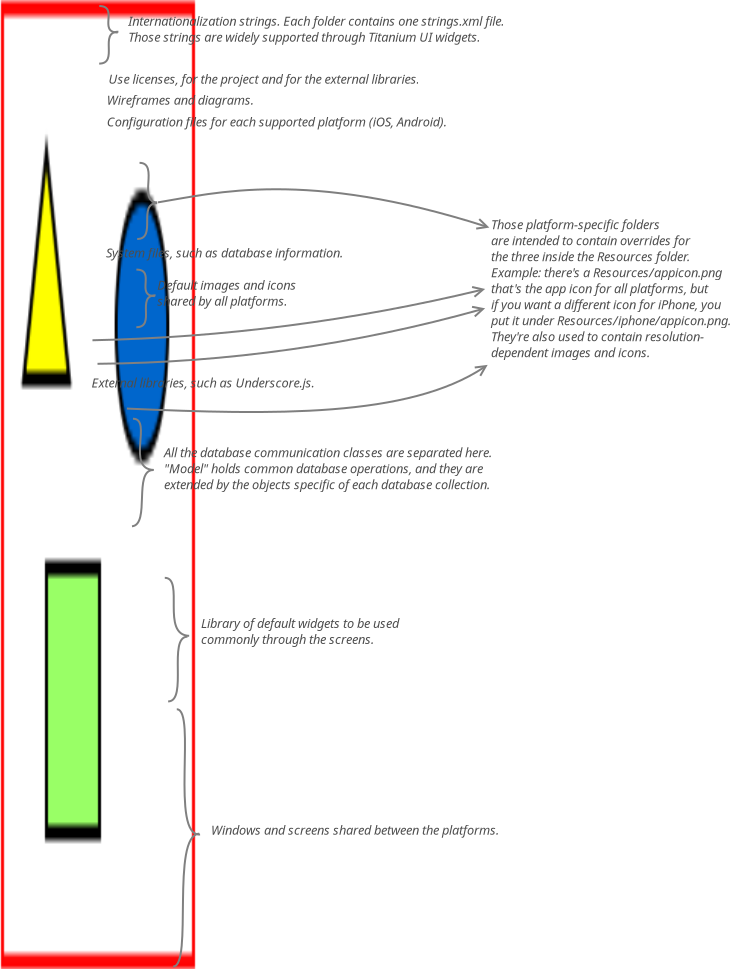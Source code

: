 <?xml version="1.0" encoding="UTF-8"?>
<dia:diagram xmlns:dia="http://www.lysator.liu.se/~alla/dia/">
  <dia:layer name="Segundo Plano" visible="true" active="true">
    <dia:object type="Standard - Image" version="0" id="O0">
      <dia:attribute name="obj_pos">
        <dia:point val="3.616,9.965"/>
      </dia:attribute>
      <dia:attribute name="obj_bb">
        <dia:rectangle val="3.566,9.915;13.366,58.415"/>
      </dia:attribute>
      <dia:attribute name="elem_corner">
        <dia:point val="3.616,9.965"/>
      </dia:attribute>
      <dia:attribute name="elem_width">
        <dia:real val="9.7"/>
      </dia:attribute>
      <dia:attribute name="elem_height">
        <dia:real val="48.4"/>
      </dia:attribute>
      <dia:attribute name="draw_border">
        <dia:boolean val="false"/>
      </dia:attribute>
      <dia:attribute name="keep_aspect">
        <dia:boolean val="true"/>
      </dia:attribute>
      <dia:attribute name="file">
        <dia:string>#/home/igoru/Imagens/screenshots/Seleção_101.png#</dia:string>
      </dia:attribute>
    </dia:object>
    <dia:object type="Standard - Text" version="1" id="O1">
      <dia:attribute name="obj_pos">
        <dia:point val="8.988,14.107"/>
      </dia:attribute>
      <dia:attribute name="obj_bb">
        <dia:rectangle val="8.988,13.512;27.488,14.259"/>
      </dia:attribute>
      <dia:attribute name="text">
        <dia:composite type="text">
          <dia:attribute name="string">
            <dia:string>#Use licenses, for the project and for the external libraries.#</dia:string>
          </dia:attribute>
          <dia:attribute name="font">
            <dia:font family="sans" style="8" name="Helvetica-Oblique"/>
          </dia:attribute>
          <dia:attribute name="height">
            <dia:real val="0.8"/>
          </dia:attribute>
          <dia:attribute name="pos">
            <dia:point val="8.988,14.107"/>
          </dia:attribute>
          <dia:attribute name="color">
            <dia:color val="#4d4d4d"/>
          </dia:attribute>
          <dia:attribute name="alignment">
            <dia:enum val="0"/>
          </dia:attribute>
        </dia:composite>
      </dia:attribute>
      <dia:attribute name="valign">
        <dia:enum val="3"/>
      </dia:attribute>
    </dia:object>
    <dia:object type="Standard - Text" version="1" id="O2">
      <dia:attribute name="obj_pos">
        <dia:point val="8.903,15.153"/>
      </dia:attribute>
      <dia:attribute name="obj_bb">
        <dia:rectangle val="8.903,14.559;17.378,15.306"/>
      </dia:attribute>
      <dia:attribute name="text">
        <dia:composite type="text">
          <dia:attribute name="string">
            <dia:string>#Wireframes and diagrams.#</dia:string>
          </dia:attribute>
          <dia:attribute name="font">
            <dia:font family="sans" style="8" name="Helvetica-Oblique"/>
          </dia:attribute>
          <dia:attribute name="height">
            <dia:real val="0.8"/>
          </dia:attribute>
          <dia:attribute name="pos">
            <dia:point val="8.903,15.153"/>
          </dia:attribute>
          <dia:attribute name="color">
            <dia:color val="#4d4d4d"/>
          </dia:attribute>
          <dia:attribute name="alignment">
            <dia:enum val="0"/>
          </dia:attribute>
        </dia:composite>
      </dia:attribute>
      <dia:attribute name="valign">
        <dia:enum val="3"/>
      </dia:attribute>
    </dia:object>
    <dia:object type="Standard - Text" version="1" id="O3">
      <dia:attribute name="obj_pos">
        <dia:point val="8.903,16.242"/>
      </dia:attribute>
      <dia:attribute name="obj_bb">
        <dia:rectangle val="8.903,15.648;28.843,16.395"/>
      </dia:attribute>
      <dia:attribute name="text">
        <dia:composite type="text">
          <dia:attribute name="string">
            <dia:string>#Configuration files for each supported platform (iOS, Android).#</dia:string>
          </dia:attribute>
          <dia:attribute name="font">
            <dia:font family="sans" style="8" name="Helvetica-Oblique"/>
          </dia:attribute>
          <dia:attribute name="height">
            <dia:real val="0.8"/>
          </dia:attribute>
          <dia:attribute name="pos">
            <dia:point val="8.903,16.242"/>
          </dia:attribute>
          <dia:attribute name="color">
            <dia:color val="#4d4d4d"/>
          </dia:attribute>
          <dia:attribute name="alignment">
            <dia:enum val="0"/>
          </dia:attribute>
        </dia:composite>
      </dia:attribute>
      <dia:attribute name="valign">
        <dia:enum val="3"/>
      </dia:attribute>
    </dia:object>
    <dia:object type="Standard - Text" version="1" id="O4">
      <dia:attribute name="obj_pos">
        <dia:point val="8.861,22.793"/>
      </dia:attribute>
      <dia:attribute name="obj_bb">
        <dia:rectangle val="8.861,22.198;22.856,22.946"/>
      </dia:attribute>
      <dia:attribute name="text">
        <dia:composite type="text">
          <dia:attribute name="string">
            <dia:string>#System files, such as database information.#</dia:string>
          </dia:attribute>
          <dia:attribute name="font">
            <dia:font family="sans" style="8" name="Helvetica-Oblique"/>
          </dia:attribute>
          <dia:attribute name="height">
            <dia:real val="0.8"/>
          </dia:attribute>
          <dia:attribute name="pos">
            <dia:point val="8.861,22.793"/>
          </dia:attribute>
          <dia:attribute name="color">
            <dia:color val="#4d4d4d"/>
          </dia:attribute>
          <dia:attribute name="alignment">
            <dia:enum val="0"/>
          </dia:attribute>
        </dia:composite>
      </dia:attribute>
      <dia:attribute name="valign">
        <dia:enum val="3"/>
      </dia:attribute>
    </dia:object>
    <dia:object type="Standard - Text" version="1" id="O5">
      <dia:attribute name="obj_pos">
        <dia:point val="11.426,24.408"/>
      </dia:attribute>
      <dia:attribute name="obj_bb">
        <dia:rectangle val="11.426,23.813;19.766,25.36"/>
      </dia:attribute>
      <dia:attribute name="text">
        <dia:composite type="text">
          <dia:attribute name="string">
            <dia:string>#Default images and icons 
shared by all platforms.#</dia:string>
          </dia:attribute>
          <dia:attribute name="font">
            <dia:font family="sans" style="8" name="Helvetica-Oblique"/>
          </dia:attribute>
          <dia:attribute name="height">
            <dia:real val="0.8"/>
          </dia:attribute>
          <dia:attribute name="pos">
            <dia:point val="11.426,24.408"/>
          </dia:attribute>
          <dia:attribute name="color">
            <dia:color val="#4d4d4d"/>
          </dia:attribute>
          <dia:attribute name="alignment">
            <dia:enum val="0"/>
          </dia:attribute>
        </dia:composite>
      </dia:attribute>
      <dia:attribute name="valign">
        <dia:enum val="3"/>
      </dia:attribute>
    </dia:object>
    <dia:object type="Standard - Arc" version="0" id="O6">
      <dia:attribute name="obj_pos">
        <dia:point val="8.441,28.105"/>
      </dia:attribute>
      <dia:attribute name="obj_bb">
        <dia:rectangle val="8.384,25.192;27.88,28.162"/>
      </dia:attribute>
      <dia:attribute name="conn_endpoints">
        <dia:point val="8.441,28.105"/>
        <dia:point val="27.824,25.33"/>
      </dia:attribute>
      <dia:attribute name="arc_color">
        <dia:color val="#808080"/>
      </dia:attribute>
      <dia:attribute name="curve_distance">
        <dia:real val="0.656"/>
      </dia:attribute>
      <dia:attribute name="line_width">
        <dia:real val="0.1"/>
      </dia:attribute>
      <dia:attribute name="end_arrow">
        <dia:enum val="1"/>
      </dia:attribute>
      <dia:attribute name="end_arrow_length">
        <dia:real val="0.5"/>
      </dia:attribute>
      <dia:attribute name="end_arrow_width">
        <dia:real val="0.5"/>
      </dia:attribute>
    </dia:object>
    <dia:object type="Standard - Arc" version="0" id="O7">
      <dia:attribute name="obj_pos">
        <dia:point val="8.189,26.928"/>
      </dia:attribute>
      <dia:attribute name="obj_bb">
        <dia:rectangle val="8.133,24.199;27.88,26.984"/>
      </dia:attribute>
      <dia:attribute name="conn_endpoints">
        <dia:point val="8.189,26.928"/>
        <dia:point val="27.824,24.363"/>
      </dia:attribute>
      <dia:attribute name="arc_color">
        <dia:color val="#808080"/>
      </dia:attribute>
      <dia:attribute name="curve_distance">
        <dia:real val="0.542"/>
      </dia:attribute>
      <dia:attribute name="line_width">
        <dia:real val="0.1"/>
      </dia:attribute>
      <dia:attribute name="end_arrow">
        <dia:enum val="1"/>
      </dia:attribute>
      <dia:attribute name="end_arrow_length">
        <dia:real val="0.5"/>
      </dia:attribute>
      <dia:attribute name="end_arrow_width">
        <dia:real val="0.5"/>
      </dia:attribute>
    </dia:object>
    <dia:object type="Standard - Text" version="1" id="O8">
      <dia:attribute name="obj_pos">
        <dia:point val="28.118,21.378"/>
      </dia:attribute>
      <dia:attribute name="obj_bb">
        <dia:rectangle val="28.118,20.783;42.335,27.931"/>
      </dia:attribute>
      <dia:attribute name="text">
        <dia:composite type="text">
          <dia:attribute name="string">
            <dia:string>#Those platform-specific folders 
are intended to contain overrides for 
the three inside the Resources folder. 
Example: there's a Resources/appicon.png 
that's the app icon for all platforms, but 
if you want a different icon for iPhone, you 
put it under Resources/iphone/appicon.png. 
They're also used to contain resolution- 
dependent images and icons. #</dia:string>
          </dia:attribute>
          <dia:attribute name="font">
            <dia:font family="sans" style="8" name="Helvetica-Oblique"/>
          </dia:attribute>
          <dia:attribute name="height">
            <dia:real val="0.8"/>
          </dia:attribute>
          <dia:attribute name="pos">
            <dia:point val="28.118,21.378"/>
          </dia:attribute>
          <dia:attribute name="color">
            <dia:color val="#4d4d4d"/>
          </dia:attribute>
          <dia:attribute name="alignment">
            <dia:enum val="0"/>
          </dia:attribute>
        </dia:composite>
      </dia:attribute>
      <dia:attribute name="valign">
        <dia:enum val="3"/>
      </dia:attribute>
    </dia:object>
    <dia:object type="Standard - Text" version="1" id="O9">
      <dia:attribute name="obj_pos">
        <dia:point val="8.147,29.285"/>
      </dia:attribute>
      <dia:attribute name="obj_bb">
        <dia:rectangle val="8.147,28.69;21.194,29.437"/>
      </dia:attribute>
      <dia:attribute name="text">
        <dia:composite type="text">
          <dia:attribute name="string">
            <dia:string>#External libraries, such as Underscore.js.#</dia:string>
          </dia:attribute>
          <dia:attribute name="font">
            <dia:font family="sans" style="8" name="Helvetica-Oblique"/>
          </dia:attribute>
          <dia:attribute name="height">
            <dia:real val="0.8"/>
          </dia:attribute>
          <dia:attribute name="pos">
            <dia:point val="8.147,29.285"/>
          </dia:attribute>
          <dia:attribute name="color">
            <dia:color val="#4d4d4d"/>
          </dia:attribute>
          <dia:attribute name="alignment">
            <dia:enum val="0"/>
          </dia:attribute>
        </dia:composite>
      </dia:attribute>
      <dia:attribute name="valign">
        <dia:enum val="3"/>
      </dia:attribute>
    </dia:object>
    <dia:object type="Standard - Text" version="1" id="O10">
      <dia:attribute name="obj_pos">
        <dia:point val="11.762,32.775"/>
      </dia:attribute>
      <dia:attribute name="obj_bb">
        <dia:rectangle val="11.762,32.179;31.582,34.527"/>
      </dia:attribute>
      <dia:attribute name="text">
        <dia:composite type="text">
          <dia:attribute name="string">
            <dia:string>#All the database communication classes are separated here.
"Model" holds common database operations, and they are 
extended by the objects specific of each database collection. #</dia:string>
          </dia:attribute>
          <dia:attribute name="font">
            <dia:font family="sans" style="8" name="Helvetica-Oblique"/>
          </dia:attribute>
          <dia:attribute name="height">
            <dia:real val="0.8"/>
          </dia:attribute>
          <dia:attribute name="pos">
            <dia:point val="11.762,32.775"/>
          </dia:attribute>
          <dia:attribute name="color">
            <dia:color val="#4d4d4d"/>
          </dia:attribute>
          <dia:attribute name="alignment">
            <dia:enum val="0"/>
          </dia:attribute>
        </dia:composite>
      </dia:attribute>
      <dia:attribute name="valign">
        <dia:enum val="3"/>
      </dia:attribute>
    </dia:object>
    <dia:object type="Standard - Text" version="1" id="O11">
      <dia:attribute name="obj_pos">
        <dia:point val="13.613,41.31"/>
      </dia:attribute>
      <dia:attribute name="obj_bb">
        <dia:rectangle val="13.594,40.696;25.415,42.3"/>
      </dia:attribute>
      <dia:attribute name="text">
        <dia:composite type="text">
          <dia:attribute name="string">
            <dia:string>#Library of default widgets to be used
commonly through the screens.#</dia:string>
          </dia:attribute>
          <dia:attribute name="font">
            <dia:font family="sans" style="8" name="Helvetica-Oblique"/>
          </dia:attribute>
          <dia:attribute name="height">
            <dia:real val="0.8"/>
          </dia:attribute>
          <dia:attribute name="pos">
            <dia:point val="13.613,41.31"/>
          </dia:attribute>
          <dia:attribute name="color">
            <dia:color val="#4d4d4d"/>
          </dia:attribute>
          <dia:attribute name="alignment">
            <dia:enum val="0"/>
          </dia:attribute>
        </dia:composite>
      </dia:attribute>
      <dia:attribute name="valign">
        <dia:enum val="3"/>
      </dia:attribute>
    </dia:object>
    <dia:object type="Standard - Text" version="1" id="O12">
      <dia:attribute name="obj_pos">
        <dia:point val="14.117,51.653"/>
      </dia:attribute>
      <dia:attribute name="obj_bb">
        <dia:rectangle val="14.117,51.039;31.126,51.843"/>
      </dia:attribute>
      <dia:attribute name="text">
        <dia:composite type="text">
          <dia:attribute name="string">
            <dia:string>#Windows and screens shared between the platforms.#</dia:string>
          </dia:attribute>
          <dia:attribute name="font">
            <dia:font family="sans" style="8" name="Helvetica-Oblique"/>
          </dia:attribute>
          <dia:attribute name="height">
            <dia:real val="0.8"/>
          </dia:attribute>
          <dia:attribute name="pos">
            <dia:point val="14.117,51.653"/>
          </dia:attribute>
          <dia:attribute name="color">
            <dia:color val="#4d4d4d"/>
          </dia:attribute>
          <dia:attribute name="alignment">
            <dia:enum val="0"/>
          </dia:attribute>
        </dia:composite>
      </dia:attribute>
      <dia:attribute name="valign">
        <dia:enum val="3"/>
      </dia:attribute>
    </dia:object>
    <dia:object type="Standard - Text" version="1" id="O13">
      <dia:attribute name="obj_pos">
        <dia:point val="9.976,11.206"/>
      </dia:attribute>
      <dia:attribute name="obj_bb">
        <dia:rectangle val="9.976,10.611;32.021,12.158"/>
      </dia:attribute>
      <dia:attribute name="text">
        <dia:composite type="text">
          <dia:attribute name="string">
            <dia:string>#Internationalization strings. Each folder contains one strings.xml file.
Those strings are widely supported through Titanium UI widgets.#</dia:string>
          </dia:attribute>
          <dia:attribute name="font">
            <dia:font family="sans" style="8" name="Helvetica-Oblique"/>
          </dia:attribute>
          <dia:attribute name="height">
            <dia:real val="0.8"/>
          </dia:attribute>
          <dia:attribute name="pos">
            <dia:point val="9.976,11.206"/>
          </dia:attribute>
          <dia:attribute name="color">
            <dia:color val="#4d4d4d"/>
          </dia:attribute>
          <dia:attribute name="alignment">
            <dia:enum val="0"/>
          </dia:attribute>
        </dia:composite>
      </dia:attribute>
      <dia:attribute name="valign">
        <dia:enum val="3"/>
      </dia:attribute>
    </dia:object>
    <dia:group>
      <dia:object type="Standard - BezierLine" version="0" id="O14">
        <dia:attribute name="obj_pos">
          <dia:point val="8.528,10.216"/>
        </dia:attribute>
        <dia:attribute name="obj_bb">
          <dia:rectangle val="8.478,10.166;9.5,11.59"/>
        </dia:attribute>
        <dia:attribute name="bez_points">
          <dia:point val="8.528,10.216"/>
          <dia:point val="9.528,10.216"/>
          <dia:point val="8.45,11.54"/>
          <dia:point val="9.45,11.54"/>
        </dia:attribute>
        <dia:attribute name="corner_types">
          <dia:enum val="0"/>
          <dia:enum val="0"/>
        </dia:attribute>
        <dia:attribute name="line_color">
          <dia:color val="#808080"/>
        </dia:attribute>
      </dia:object>
      <dia:object type="Standard - BezierLine" version="0" id="O15">
        <dia:attribute name="obj_pos">
          <dia:point val="9.486,11.501"/>
        </dia:attribute>
        <dia:attribute name="obj_bb">
          <dia:rectangle val="8.475,11.451;9.536,13.145"/>
        </dia:attribute>
        <dia:attribute name="bez_points">
          <dia:point val="9.486,11.501"/>
          <dia:point val="8.486,11.501"/>
          <dia:point val="9.525,13.095"/>
          <dia:point val="8.525,13.095"/>
        </dia:attribute>
        <dia:attribute name="corner_types">
          <dia:enum val="0"/>
          <dia:enum val="0"/>
        </dia:attribute>
        <dia:attribute name="line_color">
          <dia:color val="#808080"/>
        </dia:attribute>
      </dia:object>
    </dia:group>
    <dia:object type="Standard - BezierLine" version="0" id="O16">
      <dia:attribute name="obj_pos">
        <dia:point val="11.468,20.033"/>
      </dia:attribute>
      <dia:attribute name="obj_bb">
        <dia:rectangle val="11.411,19.328;28.034,21.409"/>
      </dia:attribute>
      <dia:attribute name="bez_points">
        <dia:point val="11.468,20.033"/>
        <dia:point val="14.327,19.57"/>
        <dia:point val="18.826,18.351"/>
        <dia:point val="28.034,21.294"/>
      </dia:attribute>
      <dia:attribute name="corner_types">
        <dia:enum val="0"/>
        <dia:enum val="0"/>
      </dia:attribute>
      <dia:attribute name="line_color">
        <dia:color val="#7f7f7f"/>
      </dia:attribute>
      <dia:attribute name="end_arrow">
        <dia:enum val="1"/>
      </dia:attribute>
      <dia:attribute name="end_arrow_length">
        <dia:real val="0.5"/>
      </dia:attribute>
      <dia:attribute name="end_arrow_width">
        <dia:real val="0.5"/>
      </dia:attribute>
    </dia:object>
    <dia:object type="Standard - BezierLine" version="0" id="O17">
      <dia:attribute name="obj_pos">
        <dia:point val="12.405,45.379"/>
      </dia:attribute>
      <dia:attribute name="obj_bb">
        <dia:rectangle val="12.354,45.329;13.624,51.694"/>
      </dia:attribute>
      <dia:attribute name="bez_points">
        <dia:point val="12.405,45.379"/>
        <dia:point val="13.405,45.379"/>
        <dia:point val="12.057,51.755"/>
        <dia:point val="13.57,51.64"/>
      </dia:attribute>
      <dia:attribute name="corner_types">
        <dia:enum val="0"/>
        <dia:enum val="0"/>
      </dia:attribute>
      <dia:attribute name="line_color">
        <dia:color val="#808080"/>
      </dia:attribute>
    </dia:object>
    <dia:object type="Standard - BezierLine" version="0" id="O18">
      <dia:attribute name="obj_pos">
        <dia:point val="13.528,51.598"/>
      </dia:attribute>
      <dia:attribute name="obj_bb">
        <dia:rectangle val="12.175,51.545;13.581,58.291"/>
      </dia:attribute>
      <dia:attribute name="bez_points">
        <dia:point val="13.528,51.598"/>
        <dia:point val="12.099,51.671"/>
        <dia:point val="13.225,58.241"/>
        <dia:point val="12.225,58.241"/>
      </dia:attribute>
      <dia:attribute name="corner_types">
        <dia:enum val="0"/>
        <dia:enum val="0"/>
      </dia:attribute>
      <dia:attribute name="line_color">
        <dia:color val="#808080"/>
      </dia:attribute>
    </dia:object>
    <dia:object type="Standard - BezierLine" version="0" id="O19">
      <dia:attribute name="obj_pos">
        <dia:point val="11.805,38.806"/>
      </dia:attribute>
      <dia:attribute name="obj_bb">
        <dia:rectangle val="11.755,38.756;13.075,41.758"/>
      </dia:attribute>
      <dia:attribute name="bez_points">
        <dia:point val="11.805,38.806"/>
        <dia:point val="12.805,38.806"/>
        <dia:point val="11.594,41.665"/>
        <dia:point val="13.024,41.707"/>
      </dia:attribute>
      <dia:attribute name="corner_types">
        <dia:enum val="0"/>
        <dia:enum val="0"/>
      </dia:attribute>
      <dia:attribute name="line_color">
        <dia:color val="#808080"/>
      </dia:attribute>
    </dia:object>
    <dia:object type="Standard - BezierLine" version="0" id="O20">
      <dia:attribute name="obj_pos">
        <dia:point val="12.94,41.749"/>
      </dia:attribute>
      <dia:attribute name="obj_bb">
        <dia:rectangle val="11.923,41.699;12.99,45.036"/>
      </dia:attribute>
      <dia:attribute name="bez_points">
        <dia:point val="12.94,41.749"/>
        <dia:point val="11.94,41.749"/>
        <dia:point val="12.973,44.986"/>
        <dia:point val="11.973,44.986"/>
      </dia:attribute>
      <dia:attribute name="corner_types">
        <dia:enum val="0"/>
        <dia:enum val="0"/>
      </dia:attribute>
      <dia:attribute name="line_color">
        <dia:color val="#808080"/>
      </dia:attribute>
    </dia:object>
    <dia:object type="Standard - BezierLine" version="0" id="O21">
      <dia:attribute name="obj_pos">
        <dia:point val="10.215,30.852"/>
      </dia:attribute>
      <dia:attribute name="obj_bb">
        <dia:rectangle val="10.165,30.802;11.309,33.465"/>
      </dia:attribute>
      <dia:attribute name="bez_points">
        <dia:point val="10.215,30.852"/>
        <dia:point val="11.215,30.852"/>
        <dia:point val="9.828,33.371"/>
        <dia:point val="11.258,33.413"/>
      </dia:attribute>
      <dia:attribute name="corner_types">
        <dia:enum val="0"/>
        <dia:enum val="0"/>
      </dia:attribute>
      <dia:attribute name="line_color">
        <dia:color val="#808080"/>
      </dia:attribute>
    </dia:object>
    <dia:object type="Standard - BezierLine" version="0" id="O22">
      <dia:attribute name="obj_pos">
        <dia:point val="11.224,33.417"/>
      </dia:attribute>
      <dia:attribute name="obj_bb">
        <dia:rectangle val="10.111,33.367;11.274,36.285"/>
      </dia:attribute>
      <dia:attribute name="bez_points">
        <dia:point val="11.224,33.417"/>
        <dia:point val="10.224,33.417"/>
        <dia:point val="11.09,36.146"/>
        <dia:point val="10.165,36.23"/>
      </dia:attribute>
      <dia:attribute name="corner_types">
        <dia:enum val="0"/>
        <dia:enum val="0"/>
      </dia:attribute>
      <dia:attribute name="line_color">
        <dia:color val="#808080"/>
      </dia:attribute>
    </dia:object>
    <dia:object type="Standard - BezierLine" version="0" id="O23">
      <dia:attribute name="obj_pos">
        <dia:point val="9.913,30.344"/>
      </dia:attribute>
      <dia:attribute name="obj_bb">
        <dia:rectangle val="9.86,28.152;27.95,30.568"/>
      </dia:attribute>
      <dia:attribute name="bez_points">
        <dia:point val="9.913,30.344"/>
        <dia:point val="17.27,30.67"/>
        <dia:point val="23.997,30.796"/>
        <dia:point val="27.95,28.158"/>
      </dia:attribute>
      <dia:attribute name="corner_types">
        <dia:enum val="0"/>
        <dia:enum val="0"/>
      </dia:attribute>
      <dia:attribute name="line_color">
        <dia:color val="#7f7f7f"/>
      </dia:attribute>
      <dia:attribute name="end_arrow">
        <dia:enum val="1"/>
      </dia:attribute>
      <dia:attribute name="end_arrow_length">
        <dia:real val="0.5"/>
      </dia:attribute>
      <dia:attribute name="end_arrow_width">
        <dia:real val="0.5"/>
      </dia:attribute>
    </dia:object>
    <dia:group>
      <dia:object type="Standard - BezierLine" version="0" id="O24">
        <dia:attribute name="obj_pos">
          <dia:point val="10.543,18.057"/>
        </dia:attribute>
        <dia:attribute name="obj_bb">
          <dia:rectangle val="10.493,18.007;11.476,20.083"/>
        </dia:attribute>
        <dia:attribute name="bez_points">
          <dia:point val="10.543,18.057"/>
          <dia:point val="11.543,18.057"/>
          <dia:point val="10.426,20.033"/>
          <dia:point val="11.426,20.033"/>
        </dia:attribute>
        <dia:attribute name="corner_types">
          <dia:enum val="0"/>
          <dia:enum val="0"/>
        </dia:attribute>
        <dia:attribute name="line_color">
          <dia:color val="#808080"/>
        </dia:attribute>
      </dia:object>
      <dia:object type="Standard - BezierLine" version="0" id="O25">
        <dia:attribute name="obj_pos">
          <dia:point val="11.426,20.075"/>
        </dia:attribute>
        <dia:attribute name="obj_bb">
          <dia:rectangle val="10.375,20.025;11.476,21.915"/>
        </dia:attribute>
        <dia:attribute name="bez_points">
          <dia:point val="11.426,20.075"/>
          <dia:point val="10.426,20.075"/>
          <dia:point val="11.425,21.865"/>
          <dia:point val="10.425,21.865"/>
        </dia:attribute>
        <dia:attribute name="corner_types">
          <dia:enum val="0"/>
          <dia:enum val="0"/>
        </dia:attribute>
        <dia:attribute name="line_color">
          <dia:color val="#808080"/>
        </dia:attribute>
      </dia:object>
    </dia:group>
    <dia:group>
      <dia:object type="Standard - BezierLine" version="0" id="O26">
        <dia:attribute name="obj_pos">
          <dia:point val="10.386,23.396"/>
        </dia:attribute>
        <dia:attribute name="obj_bb">
          <dia:rectangle val="10.336,23.346;11.358,24.77"/>
        </dia:attribute>
        <dia:attribute name="bez_points">
          <dia:point val="10.386,23.396"/>
          <dia:point val="11.386,23.396"/>
          <dia:point val="10.308,24.72"/>
          <dia:point val="11.308,24.72"/>
        </dia:attribute>
        <dia:attribute name="corner_types">
          <dia:enum val="0"/>
          <dia:enum val="0"/>
        </dia:attribute>
        <dia:attribute name="line_color">
          <dia:color val="#808080"/>
        </dia:attribute>
      </dia:object>
      <dia:object type="Standard - BezierLine" version="0" id="O27">
        <dia:attribute name="obj_pos">
          <dia:point val="11.344,24.681"/>
        </dia:attribute>
        <dia:attribute name="obj_bb">
          <dia:rectangle val="10.333,24.631;11.394,26.325"/>
        </dia:attribute>
        <dia:attribute name="bez_points">
          <dia:point val="11.344,24.681"/>
          <dia:point val="10.344,24.681"/>
          <dia:point val="11.383,26.275"/>
          <dia:point val="10.383,26.275"/>
        </dia:attribute>
        <dia:attribute name="corner_types">
          <dia:enum val="0"/>
          <dia:enum val="0"/>
        </dia:attribute>
        <dia:attribute name="line_color">
          <dia:color val="#808080"/>
        </dia:attribute>
      </dia:object>
    </dia:group>
  </dia:layer>
</dia:diagram>
